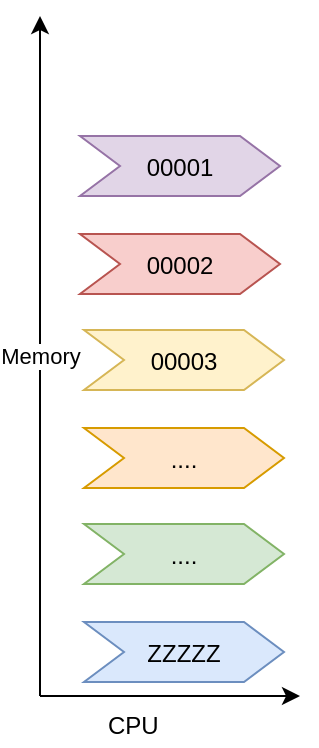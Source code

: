 <mxfile version="10.6.7" type="device"><diagram id="2N01S7aC5b8Qeyon5qwp" name="Page-1"><mxGraphModel dx="1351" dy="1117" grid="1" gridSize="10" guides="1" tooltips="1" connect="1" arrows="1" fold="1" page="1" pageScale="1" pageWidth="827" pageHeight="1169" math="0" shadow="0"><root><mxCell id="0"/><mxCell id="1" parent="0"/><mxCell id="52_Le-La0BQ9bk8Limpn-19" value="Memory" style="endArrow=classic;html=1;" edge="1" parent="1"><mxGeometry width="50" height="50" relative="1" as="geometry"><mxPoint x="70" y="420" as="sourcePoint"/><mxPoint x="70" y="80" as="targetPoint"/></mxGeometry></mxCell><mxCell id="52_Le-La0BQ9bk8Limpn-20" value="" style="endArrow=classic;html=1;" edge="1" parent="1"><mxGeometry width="50" height="50" relative="1" as="geometry"><mxPoint x="70" y="420" as="sourcePoint"/><mxPoint x="200" y="420" as="targetPoint"/></mxGeometry></mxCell><mxCell id="52_Le-La0BQ9bk8Limpn-21" value="CPU" style="text;html=1;resizable=0;points=[];autosize=1;align=left;verticalAlign=top;spacingTop=-4;" vertex="1" parent="1"><mxGeometry x="102" y="425" width="40" height="20" as="geometry"/></mxCell><mxCell id="52_Le-La0BQ9bk8Limpn-11" value="00001" style="shape=step;perimeter=stepPerimeter;fixedSize=1;points=[];fillColor=#e1d5e7;strokeColor=#9673a6;" vertex="1" parent="1"><mxGeometry x="90" y="140" width="100" height="30" as="geometry"/></mxCell><mxCell id="52_Le-La0BQ9bk8Limpn-12" value="00002" style="shape=step;perimeter=stepPerimeter;fixedSize=1;points=[];fillColor=#f8cecc;strokeColor=#b85450;" vertex="1" parent="1"><mxGeometry x="90" y="189" width="100" height="30" as="geometry"/></mxCell><mxCell id="52_Le-La0BQ9bk8Limpn-13" value="00003" style="shape=step;perimeter=stepPerimeter;fixedSize=1;points=[];fillColor=#fff2cc;strokeColor=#d6b656;" vertex="1" parent="1"><mxGeometry x="92" y="237" width="100" height="30" as="geometry"/></mxCell><mxCell id="52_Le-La0BQ9bk8Limpn-14" value="...." style="shape=step;perimeter=stepPerimeter;fixedSize=1;points=[];fillColor=#ffe6cc;strokeColor=#d79b00;" vertex="1" parent="1"><mxGeometry x="92" y="286" width="100" height="30" as="geometry"/></mxCell><mxCell id="52_Le-La0BQ9bk8Limpn-16" value="ZZZZZ" style="shape=step;perimeter=stepPerimeter;fixedSize=1;points=[];fillColor=#dae8fc;strokeColor=#6c8ebf;" vertex="1" parent="1"><mxGeometry x="92" y="383" width="100" height="30" as="geometry"/></mxCell><mxCell id="52_Le-La0BQ9bk8Limpn-15" value="...." style="shape=step;perimeter=stepPerimeter;fixedSize=1;points=[];fillColor=#d5e8d4;strokeColor=#82b366;" vertex="1" parent="1"><mxGeometry x="92" y="334" width="100" height="30" as="geometry"/></mxCell></root></mxGraphModel></diagram></mxfile>